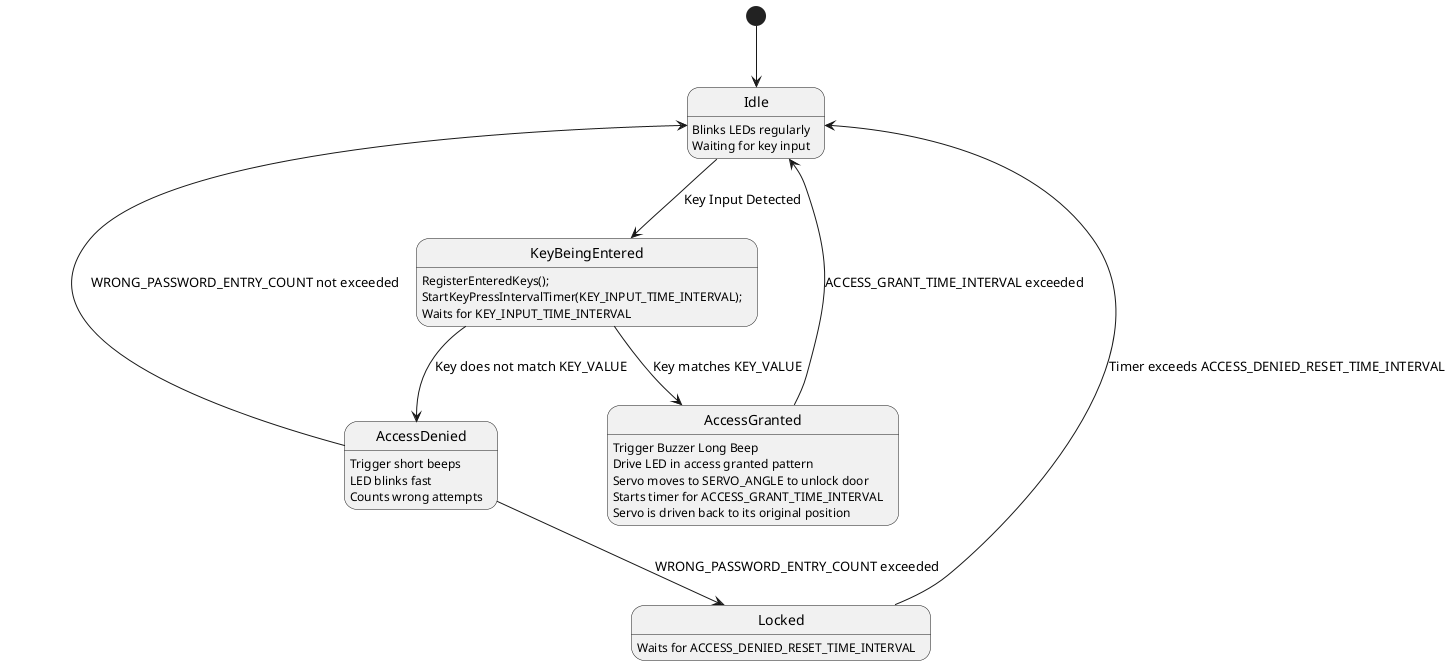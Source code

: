 @startuml
[*] --> Idle

Idle: Blinks LEDs regularly\nWaiting for key input
Idle --> KeyBeingEntered: Key Input Detected

KeyBeingEntered: RegisterEnteredKeys();\nStartKeyPressIntervalTimer(KEY_INPUT_TIME_INTERVAL);\nWaits for KEY_INPUT_TIME_INTERVAL
KeyBeingEntered --> AccessGranted: Key matches KEY_VALUE
KeyBeingEntered --> AccessDenied: Key does not match KEY_VALUE

AccessGranted: Trigger Buzzer Long Beep\nDrive LED in access granted pattern\nServo moves to SERVO_ANGLE to unlock door\nStarts timer for ACCESS_GRANT_TIME_INTERVAL\nServo is driven back to its original position
AccessGranted --> Idle: ACCESS_GRANT_TIME_INTERVAL exceeded

AccessDenied: Trigger short beeps\nLED blinks fast\nCounts wrong attempts
AccessDenied --> Idle: WRONG_PASSWORD_ENTRY_COUNT not exceeded
AccessDenied --> Locked: WRONG_PASSWORD_ENTRY_COUNT exceeded

Locked: Waits for ACCESS_DENIED_RESET_TIME_INTERVAL
Locked --> Idle: Timer exceeds ACCESS_DENIED_RESET_TIME_INTERVAL
@enduml
